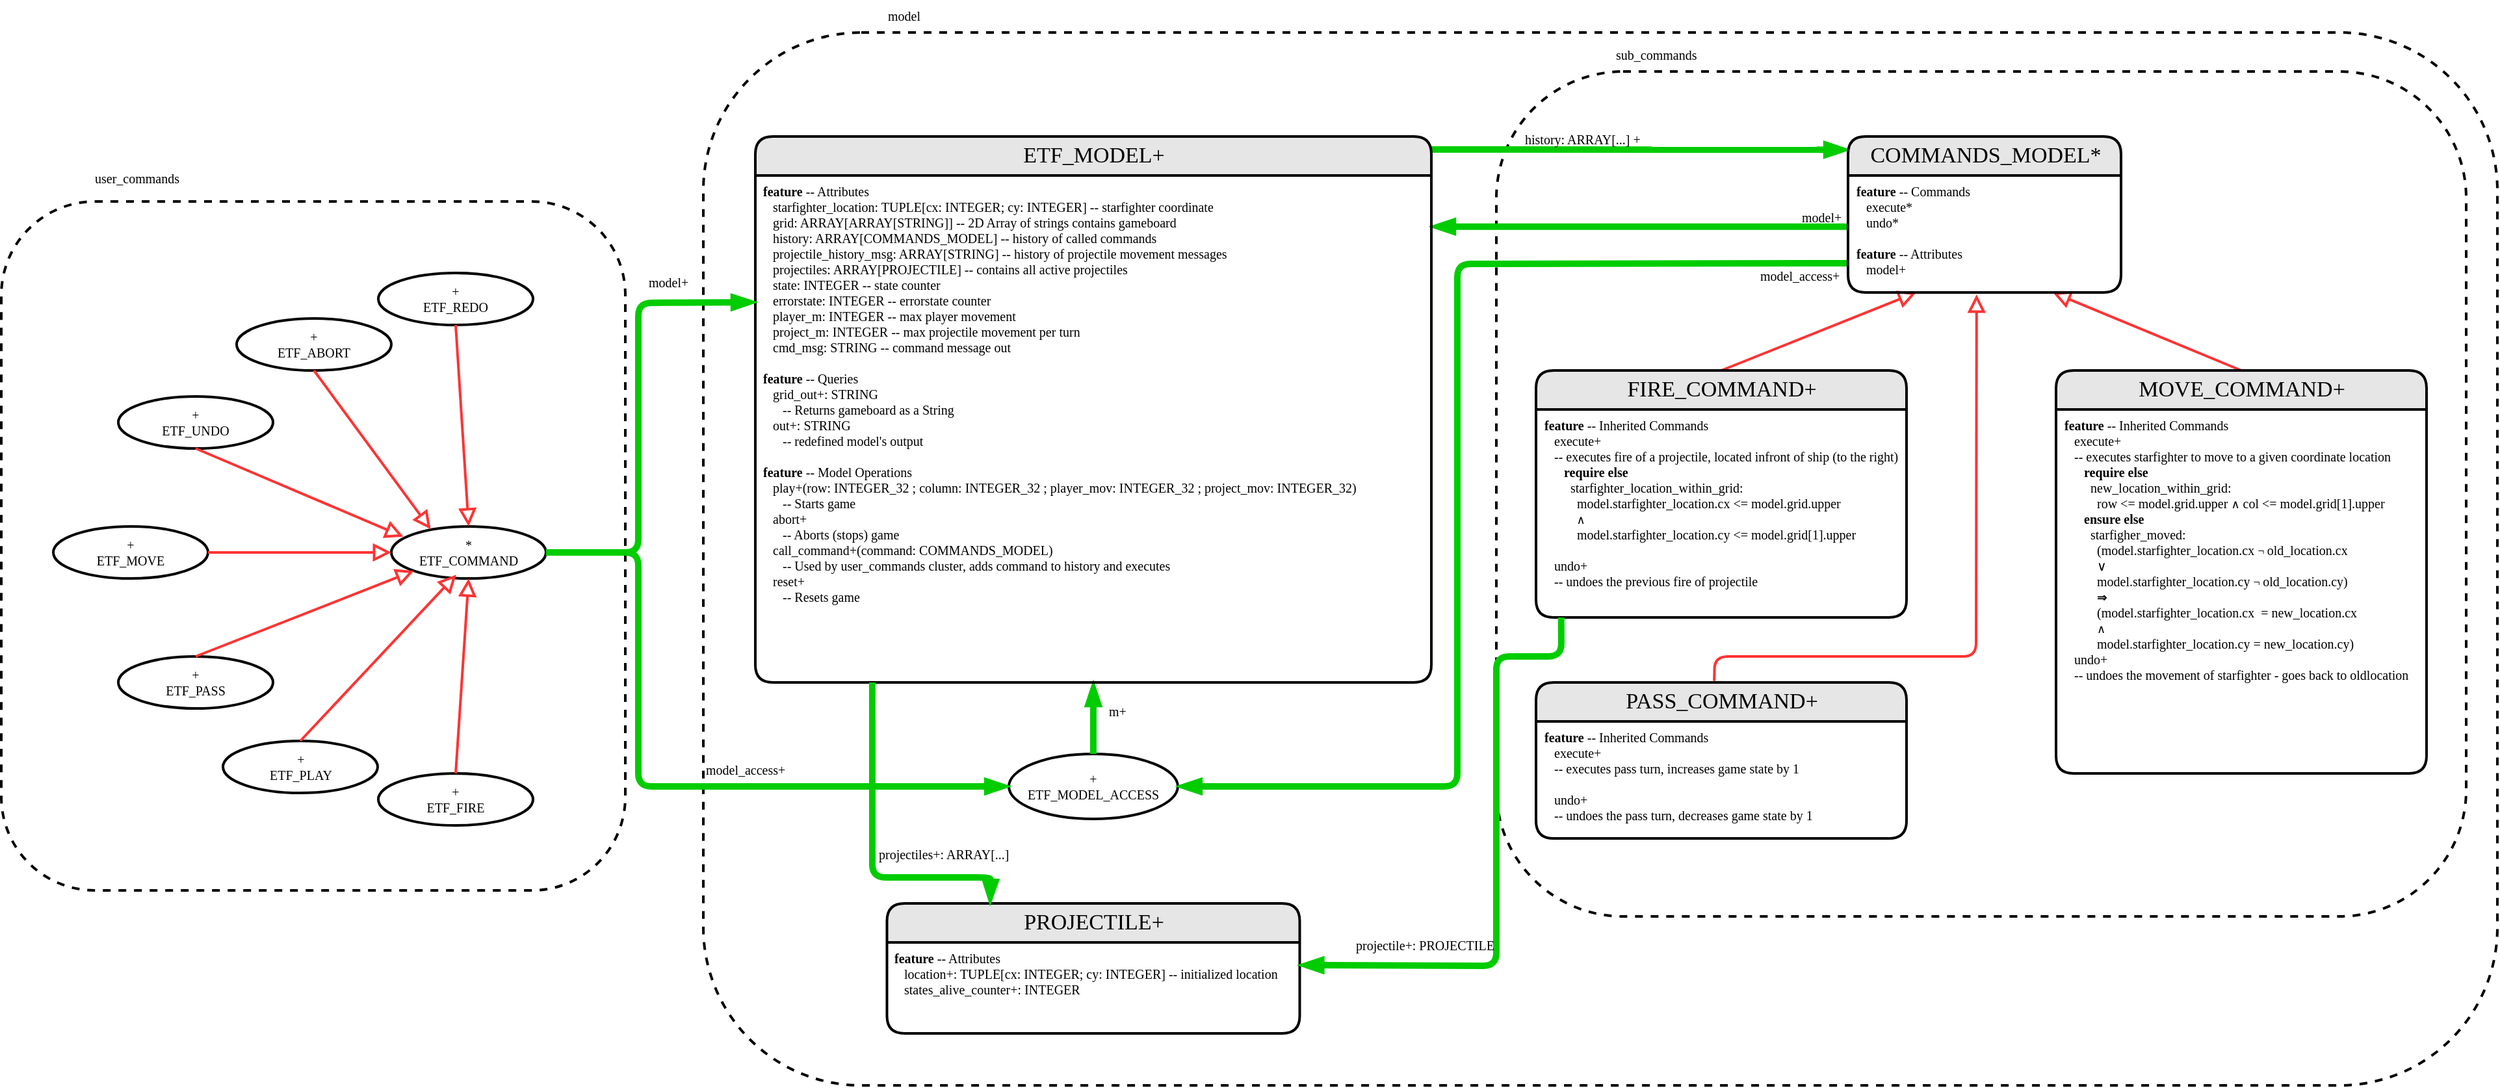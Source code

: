 <mxfile version="13.7.9" type="google"><diagram id="g3h5LqhstWMxUIr1HJFV" name="Page-1"><mxGraphModel dx="1221" dy="1532" grid="1" gridSize="10" guides="1" tooltips="1" connect="1" arrows="1" fold="1" page="1" pageScale="1" pageWidth="1100" pageHeight="850" math="0" shadow="0"><root><mxCell id="0"/><mxCell id="1" parent="0"/><mxCell id="3yeZjQw4LcyMt5bgtS6K-26" value="" style="rounded=1;whiteSpace=wrap;html=1;fontSize=10;dashed=1;strokeWidth=2;" parent="1" vertex="1"><mxGeometry x="750" y="-50" width="1380" height="810" as="geometry"/></mxCell><mxCell id="3yeZjQw4LcyMt5bgtS6K-58" value="" style="rounded=1;whiteSpace=wrap;html=1;fontSize=10;dashed=1;strokeWidth=2;" parent="1" vertex="1"><mxGeometry x="1360" y="-20" width="746" height="650" as="geometry"/></mxCell><mxCell id="3yeZjQw4LcyMt5bgtS6K-59" value="sub_commands" style="text;html=1;fontSize=10;fontFamily=Verdena;" parent="1" vertex="1"><mxGeometry x="1449.997" y="-45" width="70" height="25" as="geometry"/></mxCell><mxCell id="3yeZjQw4LcyMt5bgtS6K-24" value="" style="rounded=1;whiteSpace=wrap;html=1;fontSize=10;dashed=1;strokeWidth=2;" parent="1" vertex="1"><mxGeometry x="210" y="80" width="480" height="530" as="geometry"/></mxCell><mxCell id="3yeZjQw4LcyMt5bgtS6K-7" value="+&lt;br&gt;ETF_MODEL_ACCESS" style="ellipse;whiteSpace=wrap;html=1;rounded=1;fontSize=10;fontFamily=Verdena;strokeWidth=2;" parent="1" vertex="1"><mxGeometry x="985" y="505" width="130" height="50" as="geometry"/></mxCell><mxCell id="3yeZjQw4LcyMt5bgtS6K-9" value="*&lt;br&gt;ETF_COMMAND" style="ellipse;whiteSpace=wrap;html=1;rounded=1;fontSize=10;fontFamily=Verdena;strokeWidth=2;" parent="1" vertex="1"><mxGeometry x="510" y="330" width="119" height="40" as="geometry"/></mxCell><mxCell id="3yeZjQw4LcyMt5bgtS6K-10" value="+&lt;br&gt;ETF_FIRE" style="ellipse;whiteSpace=wrap;html=1;rounded=1;fontSize=10;fontFamily=Verdena;strokeWidth=2;" parent="1" vertex="1"><mxGeometry x="500" y="520" width="119" height="40" as="geometry"/></mxCell><mxCell id="3yeZjQw4LcyMt5bgtS6K-11" value="+&lt;br&gt;ETF_ABORT" style="ellipse;whiteSpace=wrap;html=1;rounded=1;fontSize=10;fontFamily=Verdena;strokeWidth=2;" parent="1" vertex="1"><mxGeometry x="391" y="170" width="119" height="40" as="geometry"/></mxCell><mxCell id="3yeZjQw4LcyMt5bgtS6K-12" value="+&lt;br&gt;ETF_MOVE" style="ellipse;whiteSpace=wrap;html=1;rounded=1;fontSize=10;fontFamily=Verdena;strokeWidth=2;" parent="1" vertex="1"><mxGeometry x="250" y="330" width="119" height="40" as="geometry"/></mxCell><mxCell id="3yeZjQw4LcyMt5bgtS6K-13" value="+&lt;br&gt;ETF_PASS" style="ellipse;whiteSpace=wrap;html=1;rounded=1;fontSize=10;fontFamily=Verdena;strokeWidth=2;" parent="1" vertex="1"><mxGeometry x="300" y="430" width="119" height="40" as="geometry"/></mxCell><mxCell id="3yeZjQw4LcyMt5bgtS6K-14" value="+&lt;br&gt;ETF_UNDO" style="ellipse;whiteSpace=wrap;html=1;rounded=1;fontSize=10;fontFamily=Verdena;strokeWidth=2;" parent="1" vertex="1"><mxGeometry x="300" y="230" width="119" height="40" as="geometry"/></mxCell><mxCell id="3yeZjQw4LcyMt5bgtS6K-15" value="+&lt;br&gt;ETF_REDO" style="ellipse;whiteSpace=wrap;html=1;rounded=1;fontSize=10;fontFamily=Verdena;strokeWidth=2;" parent="1" vertex="1"><mxGeometry x="500" y="135" width="119" height="40" as="geometry"/></mxCell><mxCell id="3yeZjQw4LcyMt5bgtS6K-16" value="+&lt;br&gt;ETF_PLAY" style="ellipse;whiteSpace=wrap;html=1;rounded=1;fontSize=10;fontFamily=Verdena;strokeWidth=2;" parent="1" vertex="1"><mxGeometry x="380.5" y="495" width="119" height="40" as="geometry"/></mxCell><mxCell id="3yeZjQw4LcyMt5bgtS6K-17" value="" style="endArrow=block;html=1;strokeColor=#FF3333;strokeWidth=2;endFill=0;endSize=9;exitX=0.5;exitY=1;exitDx=0;exitDy=0;entryX=0.255;entryY=0.055;entryDx=0;entryDy=0;entryPerimeter=0;" parent="1" source="3yeZjQw4LcyMt5bgtS6K-11" target="3yeZjQw4LcyMt5bgtS6K-9" edge="1"><mxGeometry width="50" height="50" relative="1" as="geometry"><mxPoint x="450" y="260" as="sourcePoint"/><mxPoint x="450" y="200" as="targetPoint"/></mxGeometry></mxCell><mxCell id="3yeZjQw4LcyMt5bgtS6K-18" value="" style="endArrow=block;html=1;strokeColor=#FF3333;strokeWidth=2;endFill=0;endSize=9;exitX=1;exitY=0.5;exitDx=0;exitDy=0;entryX=0;entryY=0.5;entryDx=0;entryDy=0;" parent="1" source="3yeZjQw4LcyMt5bgtS6K-12" target="3yeZjQw4LcyMt5bgtS6K-9" edge="1"><mxGeometry width="50" height="50" relative="1" as="geometry"><mxPoint x="450" y="260" as="sourcePoint"/><mxPoint x="280" y="70" as="targetPoint"/></mxGeometry></mxCell><mxCell id="3yeZjQw4LcyMt5bgtS6K-19" value="" style="endArrow=block;html=1;strokeColor=#FF3333;strokeWidth=2;endFill=0;endSize=9;exitX=0.5;exitY=0;exitDx=0;exitDy=0;entryX=0;entryY=1;entryDx=0;entryDy=0;" parent="1" source="3yeZjQw4LcyMt5bgtS6K-13" target="3yeZjQw4LcyMt5bgtS6K-9" edge="1"><mxGeometry width="50" height="50" relative="1" as="geometry"><mxPoint x="450" y="260" as="sourcePoint"/><mxPoint x="450" y="200" as="targetPoint"/></mxGeometry></mxCell><mxCell id="3yeZjQw4LcyMt5bgtS6K-20" value="" style="endArrow=block;html=1;strokeColor=#FF3333;strokeWidth=2;endFill=0;endSize=9;entryX=0.078;entryY=0.197;entryDx=0;entryDy=0;exitX=0.5;exitY=1;exitDx=0;exitDy=0;entryPerimeter=0;" parent="1" source="3yeZjQw4LcyMt5bgtS6K-14" target="3yeZjQw4LcyMt5bgtS6K-9" edge="1"><mxGeometry width="50" height="50" relative="1" as="geometry"><mxPoint x="450" y="260" as="sourcePoint"/><mxPoint x="450" y="200" as="targetPoint"/></mxGeometry></mxCell><mxCell id="3yeZjQw4LcyMt5bgtS6K-21" value="" style="endArrow=block;html=1;strokeColor=#FF3333;strokeWidth=2;endFill=0;endSize=9;entryX=0.5;entryY=0;entryDx=0;entryDy=0;exitX=0.5;exitY=1;exitDx=0;exitDy=0;" parent="1" source="3yeZjQw4LcyMt5bgtS6K-15" target="3yeZjQw4LcyMt5bgtS6K-9" edge="1"><mxGeometry width="50" height="50" relative="1" as="geometry"><mxPoint x="560" y="170" as="sourcePoint"/><mxPoint x="450" y="200" as="targetPoint"/></mxGeometry></mxCell><mxCell id="3yeZjQw4LcyMt5bgtS6K-22" value="" style="endArrow=block;html=1;strokeColor=#FF3333;strokeWidth=2;endFill=0;endSize=9;entryX=0.42;entryY=0.927;entryDx=0;entryDy=0;entryPerimeter=0;exitX=0.5;exitY=0;exitDx=0;exitDy=0;" parent="1" source="3yeZjQw4LcyMt5bgtS6K-16" target="3yeZjQw4LcyMt5bgtS6K-9" edge="1"><mxGeometry width="50" height="50" relative="1" as="geometry"><mxPoint x="360" y="130" as="sourcePoint"/><mxPoint x="360" y="70" as="targetPoint"/></mxGeometry></mxCell><mxCell id="3yeZjQw4LcyMt5bgtS6K-23" value="" style="endArrow=block;html=1;strokeColor=#FF3333;strokeWidth=2;endFill=0;endSize=9;exitX=0.5;exitY=0;exitDx=0;exitDy=0;entryX=0.5;entryY=1;entryDx=0;entryDy=0;" parent="1" source="3yeZjQw4LcyMt5bgtS6K-10" target="3yeZjQw4LcyMt5bgtS6K-9" edge="1"><mxGeometry width="50" height="50" relative="1" as="geometry"><mxPoint x="360" y="120" as="sourcePoint"/><mxPoint x="360" y="60" as="targetPoint"/></mxGeometry></mxCell><mxCell id="3yeZjQw4LcyMt5bgtS6K-25" value="user_commands" style="text;html=1;fontSize=10;fontFamily=Verdena;" parent="1" vertex="1"><mxGeometry x="279.997" y="50" width="70" height="25" as="geometry"/></mxCell><mxCell id="3yeZjQw4LcyMt5bgtS6K-27" value="model" style="text;html=1;fontSize=10;fontFamily=Verdena;" parent="1" vertex="1"><mxGeometry x="889.997" y="-75" width="70" height="25" as="geometry"/></mxCell><mxCell id="3yeZjQw4LcyMt5bgtS6K-28" value="" style="endArrow=blockThin;html=1;strokeColor=#00CC00;strokeWidth=5;endFill=1;entryX=0.5;entryY=1;entryDx=0;entryDy=0;exitX=0.5;exitY=0;exitDx=0;exitDy=0;" parent="1" source="3yeZjQw4LcyMt5bgtS6K-7" target="3yeZjQw4LcyMt5bgtS6K-2" edge="1"><mxGeometry width="50" height="50" relative="1" as="geometry"><mxPoint x="885" y="695" as="sourcePoint"/><mxPoint x="1099" y="635" as="targetPoint"/></mxGeometry></mxCell><mxCell id="3yeZjQw4LcyMt5bgtS6K-29" value="m+" style="text;html=1;fontSize=10;fontFamily=Verdena;" parent="1" vertex="1"><mxGeometry x="1060" y="460" width="30" height="30" as="geometry"/></mxCell><mxCell id="3yeZjQw4LcyMt5bgtS6K-32" value="" style="endArrow=blockThin;html=1;strokeColor=#00CC00;strokeWidth=5;endFill=1;exitX=1;exitY=0.5;exitDx=0;exitDy=0;entryX=0;entryY=0.5;entryDx=0;entryDy=0;" parent="1" source="3yeZjQw4LcyMt5bgtS6K-9" target="3yeZjQw4LcyMt5bgtS6K-7" edge="1"><mxGeometry width="50" height="50" relative="1" as="geometry"><mxPoint x="640" y="225" as="sourcePoint"/><mxPoint x="780" y="225" as="targetPoint"/><Array as="points"><mxPoint x="700" y="350"/><mxPoint x="700" y="530"/></Array></mxGeometry></mxCell><mxCell id="3yeZjQw4LcyMt5bgtS6K-33" value="model_access+" style="text;html=1;fontSize=10;fontFamily=Verdena;" parent="1" vertex="1"><mxGeometry x="750" y="505" width="84" height="20" as="geometry"/></mxCell><mxCell id="3yeZjQw4LcyMt5bgtS6K-36" value="model+" style="text;html=1;fontSize=10;fontFamily=Verdena;" parent="1" vertex="1"><mxGeometry x="706" y="130" width="84" height="20" as="geometry"/></mxCell><mxCell id="3yeZjQw4LcyMt5bgtS6K-50" value="" style="endArrow=blockThin;html=1;strokeColor=#00CC00;strokeWidth=5;endFill=1;exitX=0.003;exitY=0.437;exitDx=0;exitDy=0;exitPerimeter=0;entryX=1;entryY=0.101;entryDx=0;entryDy=0;entryPerimeter=0;" parent="1" source="3yeZjQw4LcyMt5bgtS6K-42" target="3yeZjQw4LcyMt5bgtS6K-2" edge="1"><mxGeometry width="50" height="50" relative="1" as="geometry"><mxPoint x="1260" y="185" as="sourcePoint"/><mxPoint x="1246" y="83" as="targetPoint"/></mxGeometry></mxCell><mxCell id="3yeZjQw4LcyMt5bgtS6K-51" value="model+" style="text;html=1;fontSize=10;fontFamily=Verdena;" parent="1" vertex="1"><mxGeometry x="1593" y="80" width="44" height="20" as="geometry"/></mxCell><mxCell id="3yeZjQw4LcyMt5bgtS6K-52" value="" style="endArrow=blockThin;html=1;strokeColor=#00CC00;strokeWidth=5;endFill=1;entryX=1;entryY=0.5;entryDx=0;entryDy=0;exitX=0;exitY=0.75;exitDx=0;exitDy=0;" parent="1" source="3yeZjQw4LcyMt5bgtS6K-42" target="3yeZjQw4LcyMt5bgtS6K-7" edge="1"><mxGeometry width="50" height="50" relative="1" as="geometry"><mxPoint x="1430" y="485" as="sourcePoint"/><mxPoint x="1570" y="485" as="targetPoint"/><Array as="points"><mxPoint x="1330" y="128"/><mxPoint x="1330" y="530"/></Array></mxGeometry></mxCell><mxCell id="3yeZjQw4LcyMt5bgtS6K-53" value="model_access+" style="text;html=1;fontSize=10;fontFamily=Verdena;" parent="1" vertex="1"><mxGeometry x="1560.5" y="125" width="84" height="10" as="geometry"/></mxCell><mxCell id="3yeZjQw4LcyMt5bgtS6K-55" value="" style="endArrow=block;html=1;strokeColor=#FF3333;strokeWidth=2;endFill=0;endSize=9;entryX=0.471;entryY=1.017;entryDx=0;entryDy=0;entryPerimeter=0;exitX=0.481;exitY=-0.01;exitDx=0;exitDy=0;exitPerimeter=0;" parent="1" source="3yeZjQw4LcyMt5bgtS6K-48" target="3yeZjQw4LcyMt5bgtS6K-42" edge="1"><mxGeometry width="50" height="50" relative="1" as="geometry"><mxPoint x="1690.5" y="340" as="sourcePoint"/><mxPoint x="1690.5" y="280" as="targetPoint"/><Array as="points"><mxPoint x="1528" y="430"/><mxPoint x="1729" y="430"/></Array></mxGeometry></mxCell><mxCell id="3yeZjQw4LcyMt5bgtS6K-56" value="" style="endArrow=block;html=1;strokeColor=#FF3333;strokeWidth=2;endFill=0;endSize=9;entryX=0.25;entryY=1;entryDx=0;entryDy=0;exitX=0.5;exitY=0;exitDx=0;exitDy=0;" parent="1" source="3yeZjQw4LcyMt5bgtS6K-44" target="3yeZjQw4LcyMt5bgtS6K-42" edge="1"><mxGeometry width="50" height="50" relative="1" as="geometry"><mxPoint x="1690.5" y="340" as="sourcePoint"/><mxPoint x="1690.5" y="280" as="targetPoint"/></mxGeometry></mxCell><mxCell id="3yeZjQw4LcyMt5bgtS6K-57" value="" style="endArrow=block;html=1;strokeColor=#FF3333;strokeWidth=2;endFill=0;endSize=9;entryX=0.75;entryY=1;entryDx=0;entryDy=0;exitX=0.5;exitY=0;exitDx=0;exitDy=0;" parent="1" source="3yeZjQw4LcyMt5bgtS6K-46" target="3yeZjQw4LcyMt5bgtS6K-42" edge="1"><mxGeometry width="50" height="50" relative="1" as="geometry"><mxPoint x="1690.5" y="340" as="sourcePoint"/><mxPoint x="1690.5" y="280" as="targetPoint"/></mxGeometry></mxCell><mxCell id="3yeZjQw4LcyMt5bgtS6K-60" value="" style="endArrow=blockThin;html=1;strokeColor=#00CC00;strokeWidth=5;endFill=1;entryX=0;entryY=0.085;entryDx=0;entryDy=0;entryPerimeter=0;" parent="1" target="3yeZjQw4LcyMt5bgtS6K-41" edge="1"><mxGeometry width="50" height="50" relative="1" as="geometry"><mxPoint x="1244" y="40" as="sourcePoint"/><mxPoint x="1600" y="185" as="targetPoint"/></mxGeometry></mxCell><mxCell id="3yeZjQw4LcyMt5bgtS6K-61" value="history: ARRAY[...] +" style="text;html=1;fontSize=10;fontFamily=Verdena;" parent="1" vertex="1"><mxGeometry x="1380" y="20" width="84" height="20" as="geometry"/></mxCell><mxCell id="3yeZjQw4LcyMt5bgtS6K-41" value="COMMANDS_MODEL*" style="swimlane;html=1;childLayout=stackLayout;horizontal=1;startSize=30;horizontalStack=0;fillColor=#E6E6E6;fontColor=#000000;rounded=1;fontSize=17;fontStyle=0;strokeWidth=2;resizeParent=0;resizeLast=1;shadow=0;dashed=0;align=center;fontFamily=Verdena;" parent="1" vertex="1"><mxGeometry x="1630.5" y="30" width="210" height="120" as="geometry"/></mxCell><mxCell id="3yeZjQw4LcyMt5bgtS6K-42" value="&lt;b&gt;feature&lt;/b&gt; -- Commands&amp;nbsp;&lt;br&gt;&amp;nbsp; &amp;nbsp;execute*&lt;br&gt;&amp;nbsp; &amp;nbsp;undo*&amp;nbsp;&lt;br&gt;&lt;br&gt;&lt;b&gt;feature&lt;/b&gt;&amp;nbsp;-- Attributes&lt;br&gt;&amp;nbsp; &amp;nbsp;model+" style="whiteSpace=wrap;html=1;align=left;strokeColor=none;fillColor=none;spacingLeft=4;fontSize=10;verticalAlign=top;resizable=0;rotatable=0;part=1;fontFamily=Verdena;" parent="3yeZjQw4LcyMt5bgtS6K-41" vertex="1"><mxGeometry y="30" width="210" height="90" as="geometry"/></mxCell><mxCell id="3yeZjQw4LcyMt5bgtS6K-44" value="FIRE_COMMAND+" style="swimlane;html=1;childLayout=stackLayout;horizontal=1;startSize=30;horizontalStack=0;fillColor=#E6E6E6;fontColor=#000000;rounded=1;fontSize=17;fontStyle=0;strokeWidth=2;resizeParent=0;resizeLast=1;shadow=0;dashed=0;align=center;fontFamily=Verdena;" parent="1" vertex="1"><mxGeometry x="1390.5" y="210" width="285" height="190" as="geometry"/></mxCell><mxCell id="3yeZjQw4LcyMt5bgtS6K-45" value="&lt;b&gt;feature&lt;/b&gt; -- Inherited Commands&lt;br&gt;&amp;nbsp; &amp;nbsp;execute+&lt;br&gt;&amp;nbsp; &amp;nbsp;-- executes fire of a projectile, located infront of ship (to the right)&lt;br&gt;&amp;nbsp; &amp;nbsp; &amp;nbsp; &lt;b&gt;require else&lt;/b&gt;&lt;br&gt;&amp;nbsp; &amp;nbsp; &amp;nbsp; &amp;nbsp; starfighter_location_within_grid:&lt;br&gt;&amp;nbsp; &amp;nbsp; &amp;nbsp; &amp;nbsp; &amp;nbsp;&amp;nbsp;&lt;span&gt;model.starfighter_location.cx &amp;lt;= model.grid.upper&amp;nbsp;&lt;br&gt;&lt;/span&gt;&lt;span style=&quot;font-size: 9px&quot;&gt;&amp;nbsp; &amp;nbsp; &amp;nbsp; &amp;nbsp; &amp;nbsp; &amp;nbsp;∧&lt;/span&gt;&lt;span&gt;&lt;br&gt;&lt;/span&gt;&lt;div&gt;&lt;span&gt;&lt;/span&gt;&amp;nbsp; &amp;nbsp; &amp;nbsp; &amp;nbsp; &amp;nbsp; model.starfighter_location.cy &amp;lt;= model.grid[1].upper&lt;/div&gt;&lt;div&gt;&lt;br&gt;&lt;/div&gt;&lt;div&gt;&amp;nbsp; &amp;nbsp;undo+&lt;/div&gt;&lt;div&gt;&amp;nbsp; &amp;nbsp;-- undoes the previous fire of projectile&lt;/div&gt;" style="whiteSpace=wrap;html=1;align=left;strokeColor=none;fillColor=none;spacingLeft=4;fontSize=10;verticalAlign=top;resizable=0;rotatable=0;part=1;fontFamily=Verdena;" parent="3yeZjQw4LcyMt5bgtS6K-44" vertex="1"><mxGeometry y="30" width="285" height="160" as="geometry"/></mxCell><mxCell id="3yeZjQw4LcyMt5bgtS6K-46" value="MOVE_COMMAND+" style="swimlane;html=1;childLayout=stackLayout;horizontal=1;startSize=30;horizontalStack=0;fillColor=#E6E6E6;fontColor=#000000;rounded=1;fontSize=17;fontStyle=0;strokeWidth=2;resizeParent=0;resizeLast=1;shadow=0;dashed=0;align=center;fontFamily=Verdena;" parent="1" vertex="1"><mxGeometry x="1790.5" y="210" width="285" height="310" as="geometry"/></mxCell><mxCell id="3yeZjQw4LcyMt5bgtS6K-47" value="&lt;b&gt;feature&lt;/b&gt; -- Inherited Commands&lt;br&gt;&amp;nbsp; &amp;nbsp;execute+&lt;br&gt;&amp;nbsp; &amp;nbsp;-- executes starfighter to move to a given coordinate location&lt;br&gt;&amp;nbsp; &amp;nbsp; &amp;nbsp; &lt;b&gt;require else&lt;/b&gt;&lt;br&gt;&amp;nbsp; &amp;nbsp; &amp;nbsp; &amp;nbsp;&amp;nbsp;&lt;span&gt;new_location_within_grid:&lt;/span&gt;&lt;div&gt;&lt;span&gt;&amp;nbsp; &amp;nbsp; &amp;nbsp; &amp;nbsp; &amp;nbsp; row &amp;lt;= model.grid.upper&amp;nbsp;&lt;/span&gt;&lt;span style=&quot;font-size: 9px&quot;&gt;∧&lt;/span&gt;&lt;span&gt;&amp;nbsp;col &amp;lt;= model.grid[1].upper&lt;/span&gt;&lt;/div&gt;&lt;div&gt;&amp;nbsp; &amp;nbsp; &amp;nbsp; &lt;b&gt;ensure else&lt;/b&gt;&lt;/div&gt;&lt;div&gt;&amp;nbsp; &amp;nbsp; &amp;nbsp; &amp;nbsp; starfigher_moved:&lt;span&gt;&amp;nbsp; &amp;nbsp;&lt;/span&gt;&lt;/div&gt;&amp;nbsp; &amp;nbsp; &amp;nbsp; &amp;nbsp; &amp;nbsp; (model.starfighter_location.cx&amp;nbsp;&lt;span style=&quot;font-size: 9px&quot;&gt;¬&amp;nbsp;&lt;/span&gt;old_location.cx&lt;br&gt;&amp;nbsp; &amp;nbsp; &amp;nbsp; &amp;nbsp; &amp;nbsp; ∨&lt;br&gt;&amp;nbsp; &amp;nbsp; &amp;nbsp; &amp;nbsp; &amp;nbsp; model.starfighter_location.cy&amp;nbsp;&lt;span style=&quot;font-size: 9px&quot;&gt;¬&amp;nbsp;&lt;/span&gt;old_location.cy)&lt;br&gt;&amp;nbsp; &amp;nbsp; &amp;nbsp; &amp;nbsp; &amp;nbsp;&amp;nbsp;&lt;b style=&quot;font-size: 9px&quot;&gt;⇒&lt;/b&gt;&lt;span&gt;&amp;nbsp; &amp;nbsp;&amp;nbsp;&lt;/span&gt;&lt;br&gt;&amp;nbsp; &amp;nbsp; &amp;nbsp; &amp;nbsp; &amp;nbsp; (model.starfighter_location.cx&amp;nbsp; = new_location.cx&lt;br&gt;&amp;nbsp; &amp;nbsp; &amp;nbsp; &amp;nbsp; &amp;nbsp;&amp;nbsp;&lt;span style=&quot;font-size: 9px&quot;&gt;∧&lt;/span&gt;&lt;br&gt;&amp;nbsp; &amp;nbsp; &amp;nbsp; &amp;nbsp; &amp;nbsp; model.starfighter_location.cy = new_location.cy)&lt;div&gt;&amp;nbsp; &amp;nbsp;undo+&lt;/div&gt;&lt;div&gt;&amp;nbsp; &amp;nbsp;-- undoes the movement of starfighter - goes back to oldlocation&lt;/div&gt;" style="whiteSpace=wrap;html=1;align=left;strokeColor=none;fillColor=none;spacingLeft=4;fontSize=10;verticalAlign=top;resizable=0;rotatable=0;part=1;fontFamily=Verdena;" parent="3yeZjQw4LcyMt5bgtS6K-46" vertex="1"><mxGeometry y="30" width="285" height="280" as="geometry"/></mxCell><mxCell id="3yeZjQw4LcyMt5bgtS6K-1" value="ETF_MODEL+" style="swimlane;html=1;childLayout=stackLayout;horizontal=1;startSize=30;horizontalStack=0;fillColor=#E6E6E6;fontColor=#000000;rounded=1;fontSize=17;fontStyle=0;strokeWidth=2;resizeParent=0;resizeLast=1;shadow=0;dashed=0;align=center;fontFamily=Verdena;" parent="1" vertex="1"><mxGeometry x="790" y="30" width="520" height="420" as="geometry"/></mxCell><mxCell id="3yeZjQw4LcyMt5bgtS6K-2" value="&lt;b&gt;feature&lt;/b&gt; -- Attributes&lt;br&gt;&amp;nbsp; &amp;nbsp;starfighter_location: TUPLE[cx: INTEGER; cy: INTEGER] -- starfighter coordinate&lt;br&gt;&amp;nbsp; &amp;nbsp;grid: ARRAY[ARRAY[STRING]] -- 2D Array of strings contains gameboard&lt;br&gt;&amp;nbsp; &amp;nbsp;history: ARRAY[COMMANDS_MODEL] -- history of called commands&lt;br&gt;&amp;nbsp; &amp;nbsp;projectile_history_msg: ARRAY[STRING] -- history of projectile movement messages&lt;br&gt;&amp;nbsp; &amp;nbsp;projectiles: ARRAY[PROJECTILE] -- contains all active projectiles&lt;br&gt;&amp;nbsp; &amp;nbsp;state: INTEGER -- state counter&lt;br&gt;&amp;nbsp; &amp;nbsp;errorstate: INTEGER -- errorstate counter&lt;br&gt;&amp;nbsp; &amp;nbsp;player_m: INTEGER -- max player movement&lt;br&gt;&amp;nbsp; &amp;nbsp;project_m: INTEGER -- max projectile movement per turn&lt;br&gt;&amp;nbsp; &amp;nbsp;cmd_msg: STRING -- command message out&lt;br&gt;&amp;nbsp; &amp;nbsp;&lt;br&gt;&lt;b&gt;feature&lt;/b&gt;&amp;nbsp;-- Queries&lt;br&gt;&amp;nbsp; &amp;nbsp;grid_out+: STRING &lt;br&gt;&amp;nbsp; &amp;nbsp; &amp;nbsp; -- Returns gameboard as a String&lt;br&gt;&amp;nbsp; &amp;nbsp;out+: STRING&lt;br&gt;&amp;nbsp; &amp;nbsp; &amp;nbsp; -- redefined model's output&lt;br&gt;&lt;br&gt;&lt;b&gt;feature &lt;/b&gt;-- Model Operations&lt;br&gt;&amp;nbsp; &amp;nbsp;play+(row: INTEGER_32 ; column: INTEGER_32 ; player_mov: INTEGER_32 ; project_mov: INTEGER_32)&lt;br&gt;&amp;nbsp; &amp;nbsp; &amp;nbsp; -- Starts game&lt;br&gt;&amp;nbsp; &amp;nbsp;abort+&lt;br&gt;&amp;nbsp; &amp;nbsp; &amp;nbsp; -- Aborts (stops) game&lt;br&gt;&amp;nbsp; &amp;nbsp;call_command+(command: COMMANDS_MODEL)&lt;br&gt;&amp;nbsp; &amp;nbsp; &amp;nbsp; -- Used by user_commands cluster, adds command to history and executes&lt;br&gt;&amp;nbsp; &amp;nbsp;reset+&lt;br&gt;&amp;nbsp; &amp;nbsp; &amp;nbsp; -- Resets game&lt;br&gt;&lt;br&gt;&amp;nbsp;" style="whiteSpace=wrap;html=1;align=left;strokeColor=none;fillColor=none;spacingLeft=4;fontSize=10;verticalAlign=top;resizable=0;rotatable=0;part=1;fontFamily=Verdena;" parent="3yeZjQw4LcyMt5bgtS6K-1" vertex="1"><mxGeometry y="30" width="520" height="390" as="geometry"/></mxCell><mxCell id="3yeZjQw4LcyMt5bgtS6K-65" value="" style="endArrow=blockThin;html=1;strokeColor=#00CC00;strokeWidth=5;endFill=1;exitX=1;exitY=0.5;exitDx=0;exitDy=0;entryX=0;entryY=0.25;entryDx=0;entryDy=0;" parent="1" source="3yeZjQw4LcyMt5bgtS6K-9" target="3yeZjQw4LcyMt5bgtS6K-2" edge="1"><mxGeometry width="50" height="50" relative="1" as="geometry"><mxPoint x="630" y="305" as="sourcePoint"/><mxPoint x="770" y="305" as="targetPoint"/><Array as="points"><mxPoint x="700" y="350"/><mxPoint x="700" y="158"/></Array></mxGeometry></mxCell><mxCell id="3yeZjQw4LcyMt5bgtS6K-48" value="PASS_COMMAND+" style="swimlane;html=1;childLayout=stackLayout;horizontal=1;startSize=30;horizontalStack=0;fillColor=#E6E6E6;fontColor=#000000;rounded=1;fontSize=17;fontStyle=0;strokeWidth=2;resizeParent=0;resizeLast=1;shadow=0;dashed=0;align=center;fontFamily=Verdena;" parent="1" vertex="1"><mxGeometry x="1390.5" y="450" width="285" height="120" as="geometry"/></mxCell><mxCell id="3yeZjQw4LcyMt5bgtS6K-49" value="&lt;b&gt;feature&lt;/b&gt; -- Inherited Commands&lt;br&gt;&amp;nbsp; &amp;nbsp;execute+&lt;br&gt;&amp;nbsp; &amp;nbsp;-- executes pass turn, increases game state by 1&lt;div&gt;&lt;br&gt;&lt;/div&gt;&lt;div&gt;&amp;nbsp; &amp;nbsp;undo+&lt;/div&gt;&lt;div&gt;&amp;nbsp; &amp;nbsp;-- undoes the pass turn, decreases game state by 1&lt;/div&gt;" style="whiteSpace=wrap;html=1;align=left;strokeColor=none;fillColor=none;spacingLeft=4;fontSize=10;verticalAlign=top;resizable=0;rotatable=0;part=1;fontFamily=Verdena;" parent="3yeZjQw4LcyMt5bgtS6K-48" vertex="1"><mxGeometry y="30" width="285" height="90" as="geometry"/></mxCell><mxCell id="3yeZjQw4LcyMt5bgtS6K-62" value="PROJECTILE+" style="swimlane;html=1;childLayout=stackLayout;horizontal=1;startSize=30;horizontalStack=0;fillColor=#E6E6E6;fontColor=#000000;rounded=1;fontSize=17;fontStyle=0;strokeWidth=2;resizeParent=0;resizeLast=1;shadow=0;dashed=0;align=center;fontFamily=Verdena;" parent="1" vertex="1"><mxGeometry x="891.25" y="620" width="317.5" height="100" as="geometry"/></mxCell><mxCell id="3yeZjQw4LcyMt5bgtS6K-63" value="&lt;b&gt;feature&lt;/b&gt;&amp;nbsp;-- Attributes&lt;br&gt;&amp;nbsp; &amp;nbsp;location+: TUPLE[cx: INTEGER; cy: INTEGER] -- initialized location&lt;br&gt;&amp;nbsp; &amp;nbsp;states_alive_counter+: INTEGER" style="whiteSpace=wrap;html=1;align=left;strokeColor=none;fillColor=none;spacingLeft=4;fontSize=10;verticalAlign=top;resizable=0;rotatable=0;part=1;fontFamily=Verdena;" parent="3yeZjQw4LcyMt5bgtS6K-62" vertex="1"><mxGeometry y="30" width="317.5" height="70" as="geometry"/></mxCell><mxCell id="3yeZjQw4LcyMt5bgtS6K-70" value="" style="endArrow=blockThin;html=1;strokeColor=#00CC00;strokeWidth=5;endFill=1;exitX=0.068;exitY=1;exitDx=0;exitDy=0;exitPerimeter=0;entryX=1;entryY=0.25;entryDx=0;entryDy=0;" parent="1" source="3yeZjQw4LcyMt5bgtS6K-45" target="3yeZjQw4LcyMt5bgtS6K-63" edge="1"><mxGeometry width="50" height="50" relative="1" as="geometry"><mxPoint x="760" y="445" as="sourcePoint"/><mxPoint x="900" y="445" as="targetPoint"/><Array as="points"><mxPoint x="1410" y="430"/><mxPoint x="1360" y="430"/><mxPoint x="1360" y="668"/></Array></mxGeometry></mxCell><mxCell id="3yeZjQw4LcyMt5bgtS6K-71" value="projectile+: PROJECTILE" style="text;html=1;fontSize=10;fontFamily=Verdena;" parent="1" vertex="1"><mxGeometry x="1250" y="640" width="84" height="20" as="geometry"/></mxCell><mxCell id="6_Cx2hAFfM5XeIKdVfOp-1" value="" style="endArrow=blockThin;html=1;strokeColor=#00CC00;strokeWidth=5;endFill=1;entryX=0.25;entryY=0;entryDx=0;entryDy=0;exitX=0.173;exitY=1;exitDx=0;exitDy=0;exitPerimeter=0;" edge="1" parent="1" source="3yeZjQw4LcyMt5bgtS6K-2" target="3yeZjQw4LcyMt5bgtS6K-62"><mxGeometry width="50" height="50" relative="1" as="geometry"><mxPoint x="569.5" y="570" as="sourcePoint"/><mxPoint x="901.25" y="695" as="targetPoint"/><Array as="points"><mxPoint x="880" y="600"/><mxPoint x="971" y="600"/></Array></mxGeometry></mxCell><mxCell id="6_Cx2hAFfM5XeIKdVfOp-2" value="projectiles+: ARRAY[...]" style="text;html=1;fontSize=10;fontFamily=Verdena;" vertex="1" parent="1"><mxGeometry x="883" y="570" width="107" height="20" as="geometry"/></mxCell></root></mxGraphModel></diagram></mxfile>